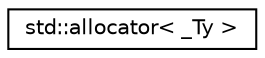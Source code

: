 digraph "Graphical Class Hierarchy"
{
  edge [fontname="Helvetica",fontsize="10",labelfontname="Helvetica",labelfontsize="10"];
  node [fontname="Helvetica",fontsize="10",shape=record];
  rankdir="LR";
  Node1 [label="std::allocator\< _Ty \>",height=0.2,width=0.4,color="black", fillcolor="white", style="filled",URL="$classstd_1_1allocator.html"];
}
